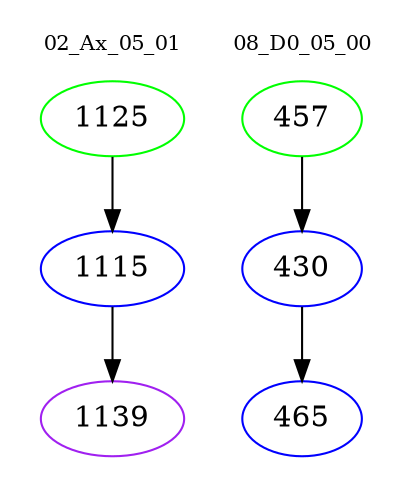 digraph{
subgraph cluster_0 {
color = white
label = "02_Ax_05_01";
fontsize=10;
T0_1125 [label="1125", color="green"]
T0_1125 -> T0_1115 [color="black"]
T0_1115 [label="1115", color="blue"]
T0_1115 -> T0_1139 [color="black"]
T0_1139 [label="1139", color="purple"]
}
subgraph cluster_1 {
color = white
label = "08_D0_05_00";
fontsize=10;
T1_457 [label="457", color="green"]
T1_457 -> T1_430 [color="black"]
T1_430 [label="430", color="blue"]
T1_430 -> T1_465 [color="black"]
T1_465 [label="465", color="blue"]
}
}

